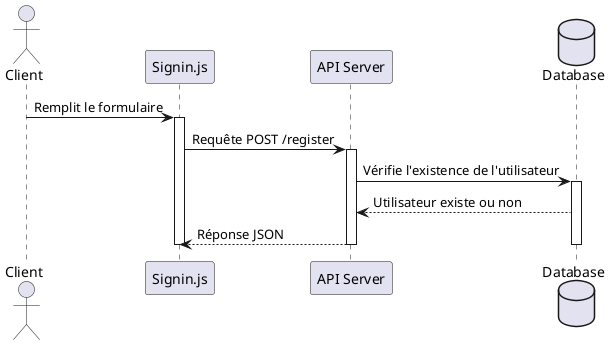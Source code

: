 @startuml
actor Client
participant "Signin.js" as SigninComponent
participant "API Server" as APIServer
database Database

Client -> SigninComponent: Remplit le formulaire
activate SigninComponent

SigninComponent -> APIServer: Requête POST /register
activate APIServer

APIServer -> Database: Vérifie l'existence de l'utilisateur
activate Database

Database --> APIServer: Utilisateur existe ou non

APIServer --> SigninComponent: Réponse JSON
deactivate Database
deactivate APIServer
deactivate SigninComponent
@enduml
